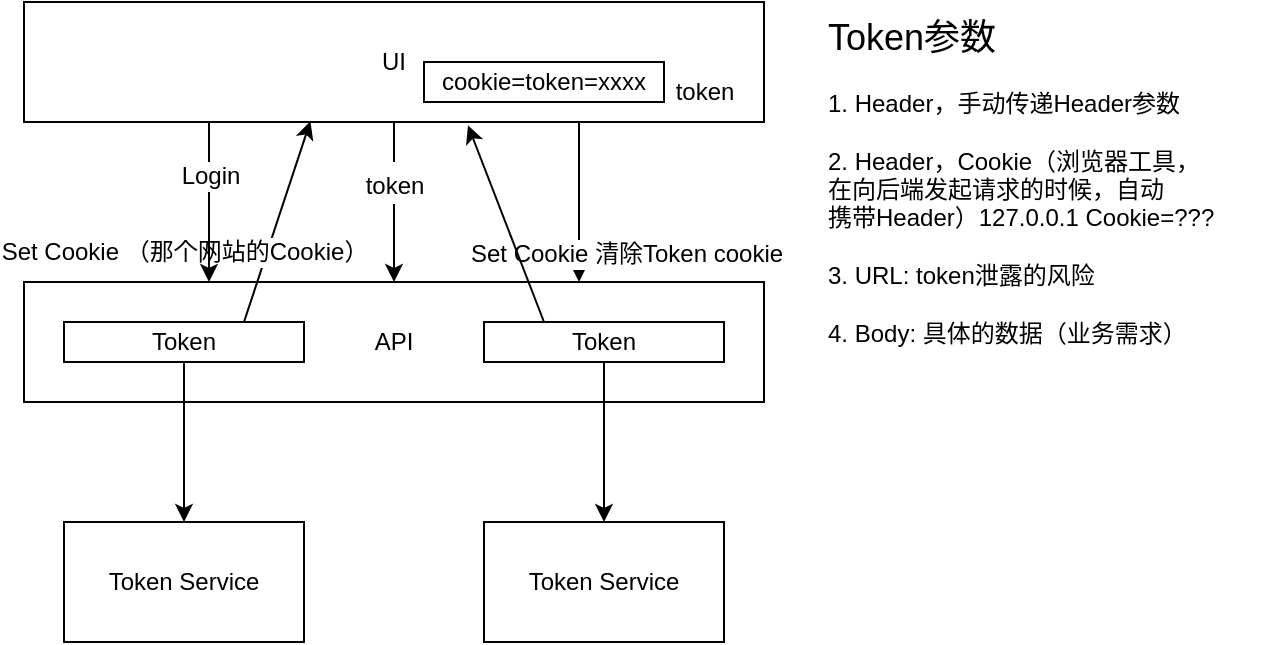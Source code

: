 <mxfile>
    <diagram id="OTPSrkET33apNukwHIAq" name="Page-1">
        <mxGraphModel dx="523" dy="434" grid="1" gridSize="10" guides="1" tooltips="1" connect="1" arrows="1" fold="1" page="1" pageScale="1" pageWidth="1169" pageHeight="827" math="0" shadow="0">
            <root>
                <mxCell id="0"/>
                <mxCell id="1" parent="0"/>
                <mxCell id="2" value="UI" style="rounded=0;whiteSpace=wrap;html=1;" vertex="1" parent="1">
                    <mxGeometry x="80" y="60" width="370" height="60" as="geometry"/>
                </mxCell>
                <mxCell id="3" value="API" style="rounded=0;whiteSpace=wrap;html=1;" vertex="1" parent="1">
                    <mxGeometry x="80" y="200" width="370" height="60" as="geometry"/>
                </mxCell>
                <mxCell id="4" value="token&lt;br&gt;" style="text;html=1;align=center;verticalAlign=middle;resizable=0;points=[];autosize=1;strokeColor=none;fillColor=none;" vertex="1" parent="1">
                    <mxGeometry x="395" y="90" width="50" height="30" as="geometry"/>
                </mxCell>
                <mxCell id="5" value="&lt;font style=&quot;font-size: 18px;&quot;&gt;Token参数&lt;/font&gt;&lt;br&gt;&lt;br&gt;1. Header，手动传递Header参数&lt;br&gt;&lt;br&gt;2. Header，Cookie（浏览器工具，&lt;br&gt;在向后端发起请求的时候，自动&lt;br&gt;携带Header）127.0.0.1 Cookie=???&lt;br&gt;&lt;br&gt;3. URL: token泄露的风险&lt;br&gt;&lt;br&gt;4. Body: 具体的数据（业务需求）" style="text;html=1;align=left;verticalAlign=middle;resizable=0;points=[];autosize=1;strokeColor=none;fillColor=none;" vertex="1" parent="1">
                    <mxGeometry x="480" y="60" width="220" height="180" as="geometry"/>
                </mxCell>
                <mxCell id="6" value="" style="endArrow=classic;html=1;fontSize=18;entryX=0.5;entryY=0;entryDx=0;entryDy=0;exitX=0.5;exitY=1;exitDx=0;exitDy=0;" edge="1" parent="1" source="2" target="3">
                    <mxGeometry width="50" height="50" relative="1" as="geometry">
                        <mxPoint x="230" y="190" as="sourcePoint"/>
                        <mxPoint x="280" y="140" as="targetPoint"/>
                    </mxGeometry>
                </mxCell>
                <mxCell id="7" value="&lt;font style=&quot;font-size: 12px;&quot;&gt;token&lt;/font&gt;" style="edgeLabel;html=1;align=center;verticalAlign=middle;resizable=0;points=[];fontSize=18;" vertex="1" connectable="0" parent="6">
                    <mxGeometry x="-0.45" y="2" relative="1" as="geometry">
                        <mxPoint x="-2" y="8" as="offset"/>
                    </mxGeometry>
                </mxCell>
                <mxCell id="8" value="Token" style="rounded=0;whiteSpace=wrap;html=1;fontSize=12;" vertex="1" parent="1">
                    <mxGeometry x="100" y="220" width="120" height="20" as="geometry"/>
                </mxCell>
                <mxCell id="9" value="Token Service" style="rounded=0;whiteSpace=wrap;html=1;fontSize=12;" vertex="1" parent="1">
                    <mxGeometry x="100" y="320" width="120" height="60" as="geometry"/>
                </mxCell>
                <mxCell id="10" value="Token" style="rounded=0;whiteSpace=wrap;html=1;fontSize=12;" vertex="1" parent="1">
                    <mxGeometry x="310" y="220" width="120" height="20" as="geometry"/>
                </mxCell>
                <mxCell id="11" value="Token Service" style="rounded=0;whiteSpace=wrap;html=1;fontSize=12;" vertex="1" parent="1">
                    <mxGeometry x="310" y="320" width="120" height="60" as="geometry"/>
                </mxCell>
                <mxCell id="12" value="" style="endArrow=classic;html=1;fontSize=12;exitX=0.5;exitY=1;exitDx=0;exitDy=0;entryX=0.5;entryY=0;entryDx=0;entryDy=0;" edge="1" parent="1" source="10" target="11">
                    <mxGeometry width="50" height="50" relative="1" as="geometry">
                        <mxPoint x="290" y="250" as="sourcePoint"/>
                        <mxPoint x="340" y="200" as="targetPoint"/>
                        <Array as="points"/>
                    </mxGeometry>
                </mxCell>
                <mxCell id="13" value="" style="endArrow=classic;html=1;fontSize=12;exitX=0.5;exitY=1;exitDx=0;exitDy=0;entryX=0.5;entryY=0;entryDx=0;entryDy=0;" edge="1" parent="1" source="8" target="9">
                    <mxGeometry width="50" height="50" relative="1" as="geometry">
                        <mxPoint x="380" y="250" as="sourcePoint"/>
                        <mxPoint x="380" y="330" as="targetPoint"/>
                        <Array as="points">
                            <mxPoint x="160" y="290"/>
                        </Array>
                    </mxGeometry>
                </mxCell>
                <mxCell id="14" value="" style="endArrow=classic;html=1;fontSize=12;exitX=0.75;exitY=1;exitDx=0;exitDy=0;entryX=0.75;entryY=0;entryDx=0;entryDy=0;" edge="1" parent="1" source="2" target="3">
                    <mxGeometry width="50" height="50" relative="1" as="geometry">
                        <mxPoint x="290" y="250" as="sourcePoint"/>
                        <mxPoint x="340" y="200" as="targetPoint"/>
                    </mxGeometry>
                </mxCell>
                <mxCell id="20" value="Set Cookie 清除Token cookie" style="edgeLabel;html=1;align=center;verticalAlign=middle;resizable=0;points=[];fontSize=12;" vertex="1" connectable="0" parent="14">
                    <mxGeometry x="0.458" relative="1" as="geometry">
                        <mxPoint x="23" y="7" as="offset"/>
                    </mxGeometry>
                </mxCell>
                <mxCell id="15" value="" style="endArrow=classic;html=1;fontSize=12;exitX=0.75;exitY=0;exitDx=0;exitDy=0;entryX=0.387;entryY=0.994;entryDx=0;entryDy=0;entryPerimeter=0;" edge="1" parent="1" source="8" target="2">
                    <mxGeometry width="50" height="50" relative="1" as="geometry">
                        <mxPoint x="290" y="250" as="sourcePoint"/>
                        <mxPoint x="200" y="130" as="targetPoint"/>
                    </mxGeometry>
                </mxCell>
                <mxCell id="19" value="Set Cookie （那个网站的Cookie）" style="edgeLabel;html=1;align=center;verticalAlign=middle;resizable=0;points=[];fontSize=12;" vertex="1" connectable="0" parent="15">
                    <mxGeometry x="-0.296" y="1" relative="1" as="geometry">
                        <mxPoint x="-41" as="offset"/>
                    </mxGeometry>
                </mxCell>
                <mxCell id="16" value="" style="endArrow=classic;html=1;fontSize=12;exitX=0.25;exitY=0;exitDx=0;exitDy=0;entryX=0.6;entryY=1.028;entryDx=0;entryDy=0;entryPerimeter=0;" edge="1" parent="1" source="10" target="2">
                    <mxGeometry width="50" height="50" relative="1" as="geometry">
                        <mxPoint x="280" y="330" as="sourcePoint"/>
                        <mxPoint x="330" y="280" as="targetPoint"/>
                    </mxGeometry>
                </mxCell>
                <mxCell id="17" value="" style="endArrow=classic;html=1;fontSize=12;exitX=0.25;exitY=1;exitDx=0;exitDy=0;entryX=0.25;entryY=0;entryDx=0;entryDy=0;" edge="1" parent="1" source="2" target="3">
                    <mxGeometry width="50" height="50" relative="1" as="geometry">
                        <mxPoint x="290" y="250" as="sourcePoint"/>
                        <mxPoint x="340" y="200" as="targetPoint"/>
                    </mxGeometry>
                </mxCell>
                <mxCell id="18" value="Login" style="edgeLabel;html=1;align=center;verticalAlign=middle;resizable=0;points=[];fontSize=12;" vertex="1" connectable="0" parent="17">
                    <mxGeometry x="-0.342" relative="1" as="geometry">
                        <mxPoint as="offset"/>
                    </mxGeometry>
                </mxCell>
                <mxCell id="21" value="cookie=token=xxxx" style="rounded=0;whiteSpace=wrap;html=1;fontSize=12;" vertex="1" parent="1">
                    <mxGeometry x="280" y="90" width="120" height="20" as="geometry"/>
                </mxCell>
            </root>
        </mxGraphModel>
    </diagram>
</mxfile>